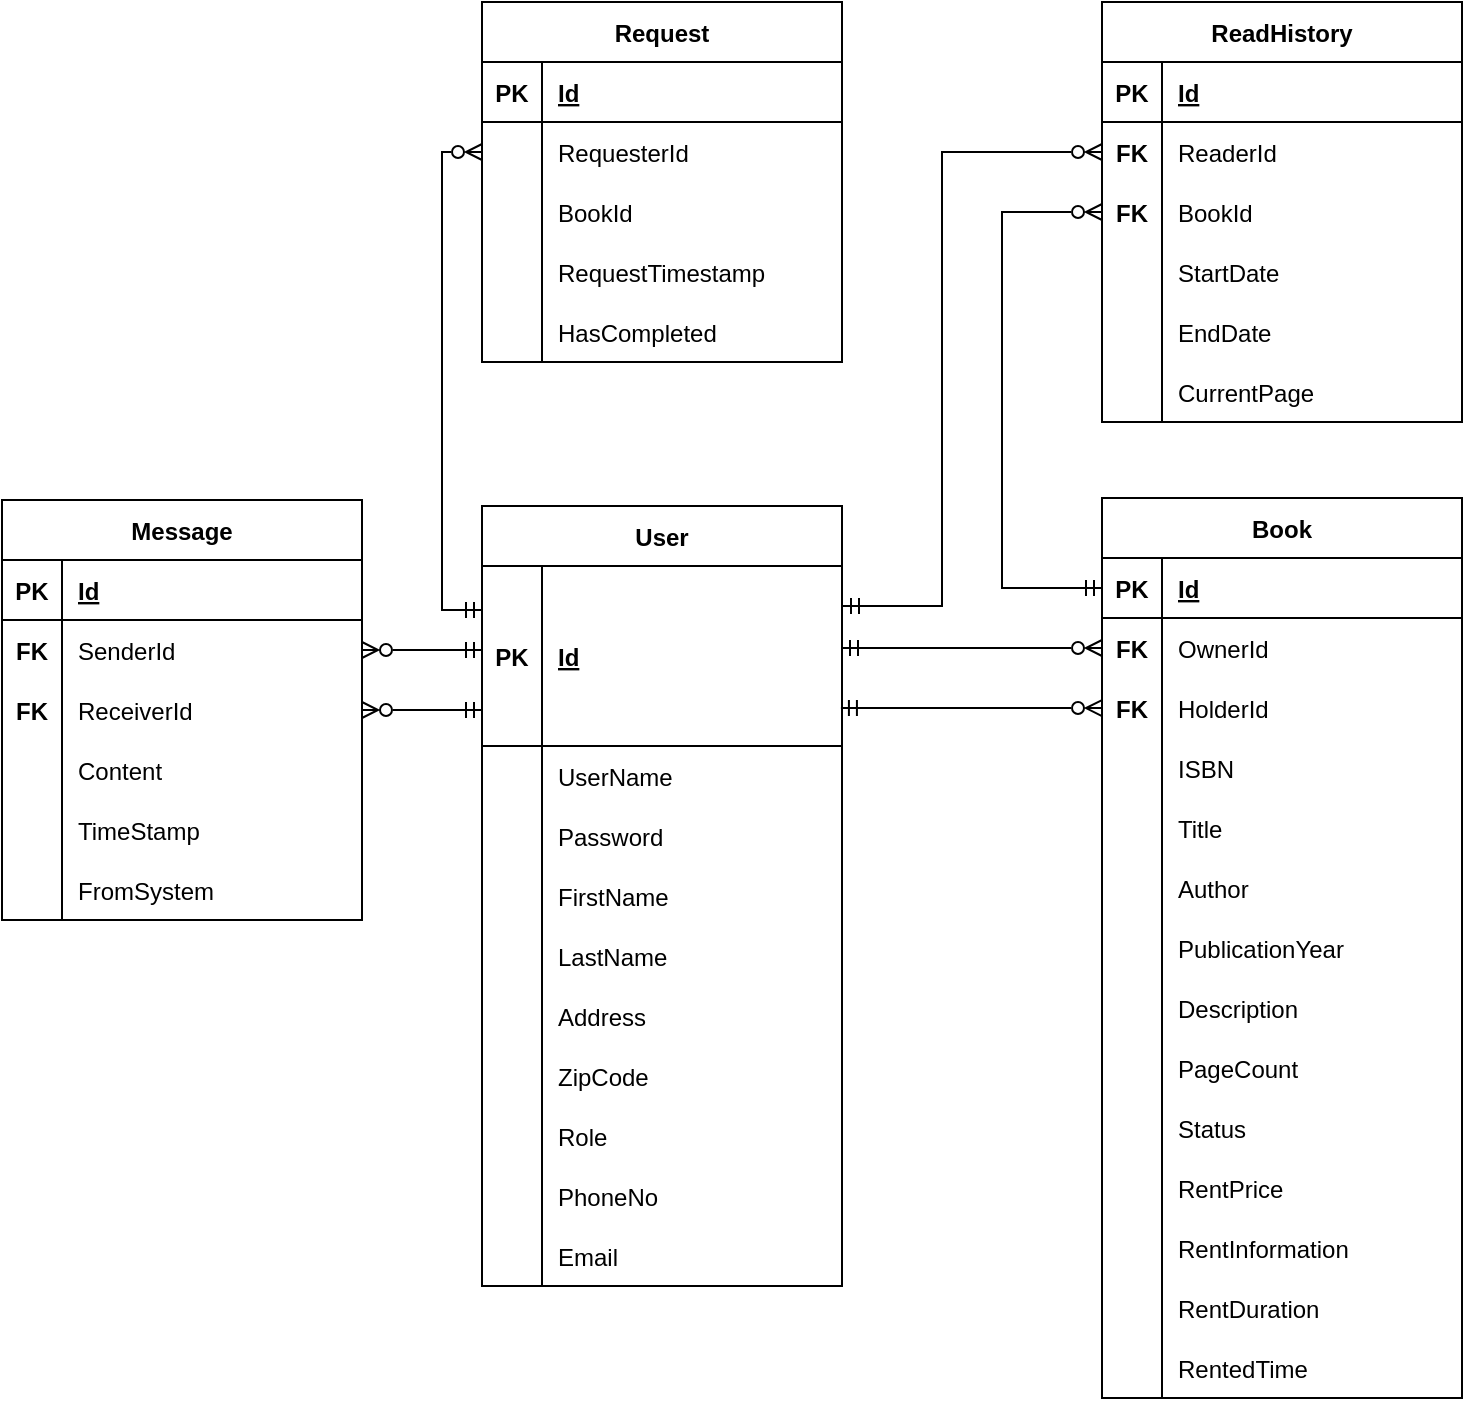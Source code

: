 <mxfile version="17.3.0" type="device"><diagram name="Page-1" id="e56a1550-8fbb-45ad-956c-1786394a9013"><mxGraphModel dx="1422" dy="762" grid="1" gridSize="10" guides="1" tooltips="1" connect="1" arrows="1" fold="1" page="1" pageScale="1" pageWidth="1100" pageHeight="850" background="none" math="0" shadow="0"><root><mxCell id="0"/><mxCell id="1" parent="0"/><mxCell id="Le4gPtf3XutuBnjQcTj6-1" value="User" style="shape=table;startSize=30;container=1;collapsible=1;childLayout=tableLayout;fixedRows=1;rowLines=0;fontStyle=1;align=center;resizeLast=1;" parent="1" vertex="1"><mxGeometry x="320" y="312" width="180" height="390" as="geometry"/></mxCell><mxCell id="Le4gPtf3XutuBnjQcTj6-2" value="" style="shape=tableRow;horizontal=0;startSize=0;swimlaneHead=0;swimlaneBody=0;fillColor=none;collapsible=0;dropTarget=0;points=[[0,0.5],[1,0.5]];portConstraint=eastwest;top=0;left=0;right=0;bottom=1;" parent="Le4gPtf3XutuBnjQcTj6-1" vertex="1"><mxGeometry y="30" width="180" height="90" as="geometry"/></mxCell><mxCell id="Le4gPtf3XutuBnjQcTj6-3" value="PK" style="shape=partialRectangle;connectable=0;fillColor=none;top=0;left=0;bottom=0;right=0;fontStyle=1;overflow=hidden;" parent="Le4gPtf3XutuBnjQcTj6-2" vertex="1"><mxGeometry width="30" height="90" as="geometry"><mxRectangle width="30" height="90" as="alternateBounds"/></mxGeometry></mxCell><mxCell id="Le4gPtf3XutuBnjQcTj6-4" value="Id" style="shape=partialRectangle;connectable=0;fillColor=none;top=0;left=0;bottom=0;right=0;align=left;spacingLeft=6;fontStyle=5;overflow=hidden;" parent="Le4gPtf3XutuBnjQcTj6-2" vertex="1"><mxGeometry x="30" width="150" height="90" as="geometry"><mxRectangle width="150" height="90" as="alternateBounds"/></mxGeometry></mxCell><mxCell id="Le4gPtf3XutuBnjQcTj6-5" value="" style="shape=tableRow;horizontal=0;startSize=0;swimlaneHead=0;swimlaneBody=0;fillColor=none;collapsible=0;dropTarget=0;points=[[0,0.5],[1,0.5]];portConstraint=eastwest;top=0;left=0;right=0;bottom=0;" parent="Le4gPtf3XutuBnjQcTj6-1" vertex="1"><mxGeometry y="120" width="180" height="30" as="geometry"/></mxCell><mxCell id="Le4gPtf3XutuBnjQcTj6-6" value="" style="shape=partialRectangle;connectable=0;fillColor=none;top=0;left=0;bottom=0;right=0;editable=1;overflow=hidden;" parent="Le4gPtf3XutuBnjQcTj6-5" vertex="1"><mxGeometry width="30" height="30" as="geometry"><mxRectangle width="30" height="30" as="alternateBounds"/></mxGeometry></mxCell><mxCell id="Le4gPtf3XutuBnjQcTj6-7" value="UserName" style="shape=partialRectangle;connectable=0;fillColor=none;top=0;left=0;bottom=0;right=0;align=left;spacingLeft=6;overflow=hidden;" parent="Le4gPtf3XutuBnjQcTj6-5" vertex="1"><mxGeometry x="30" width="150" height="30" as="geometry"><mxRectangle width="150" height="30" as="alternateBounds"/></mxGeometry></mxCell><mxCell id="Le4gPtf3XutuBnjQcTj6-184" value="" style="shape=tableRow;horizontal=0;startSize=0;swimlaneHead=0;swimlaneBody=0;fillColor=none;collapsible=0;dropTarget=0;points=[[0,0.5],[1,0.5]];portConstraint=eastwest;top=0;left=0;right=0;bottom=0;" parent="Le4gPtf3XutuBnjQcTj6-1" vertex="1"><mxGeometry y="150" width="180" height="30" as="geometry"/></mxCell><mxCell id="Le4gPtf3XutuBnjQcTj6-185" value="" style="shape=partialRectangle;connectable=0;fillColor=none;top=0;left=0;bottom=0;right=0;editable=1;overflow=hidden;" parent="Le4gPtf3XutuBnjQcTj6-184" vertex="1"><mxGeometry width="30" height="30" as="geometry"><mxRectangle width="30" height="30" as="alternateBounds"/></mxGeometry></mxCell><mxCell id="Le4gPtf3XutuBnjQcTj6-186" value="Password" style="shape=partialRectangle;connectable=0;fillColor=none;top=0;left=0;bottom=0;right=0;align=left;spacingLeft=6;overflow=hidden;" parent="Le4gPtf3XutuBnjQcTj6-184" vertex="1"><mxGeometry x="30" width="150" height="30" as="geometry"><mxRectangle width="150" height="30" as="alternateBounds"/></mxGeometry></mxCell><mxCell id="Le4gPtf3XutuBnjQcTj6-187" value="" style="shape=tableRow;horizontal=0;startSize=0;swimlaneHead=0;swimlaneBody=0;fillColor=none;collapsible=0;dropTarget=0;points=[[0,0.5],[1,0.5]];portConstraint=eastwest;top=0;left=0;right=0;bottom=0;" parent="Le4gPtf3XutuBnjQcTj6-1" vertex="1"><mxGeometry y="180" width="180" height="30" as="geometry"/></mxCell><mxCell id="Le4gPtf3XutuBnjQcTj6-188" value="" style="shape=partialRectangle;connectable=0;fillColor=none;top=0;left=0;bottom=0;right=0;editable=1;overflow=hidden;" parent="Le4gPtf3XutuBnjQcTj6-187" vertex="1"><mxGeometry width="30" height="30" as="geometry"><mxRectangle width="30" height="30" as="alternateBounds"/></mxGeometry></mxCell><mxCell id="Le4gPtf3XutuBnjQcTj6-189" value="FirstName" style="shape=partialRectangle;connectable=0;fillColor=none;top=0;left=0;bottom=0;right=0;align=left;spacingLeft=6;overflow=hidden;" parent="Le4gPtf3XutuBnjQcTj6-187" vertex="1"><mxGeometry x="30" width="150" height="30" as="geometry"><mxRectangle width="150" height="30" as="alternateBounds"/></mxGeometry></mxCell><mxCell id="Le4gPtf3XutuBnjQcTj6-8" value="" style="shape=tableRow;horizontal=0;startSize=0;swimlaneHead=0;swimlaneBody=0;fillColor=none;collapsible=0;dropTarget=0;points=[[0,0.5],[1,0.5]];portConstraint=eastwest;top=0;left=0;right=0;bottom=0;" parent="Le4gPtf3XutuBnjQcTj6-1" vertex="1"><mxGeometry y="210" width="180" height="30" as="geometry"/></mxCell><mxCell id="Le4gPtf3XutuBnjQcTj6-9" value="" style="shape=partialRectangle;connectable=0;fillColor=none;top=0;left=0;bottom=0;right=0;editable=1;overflow=hidden;" parent="Le4gPtf3XutuBnjQcTj6-8" vertex="1"><mxGeometry width="30" height="30" as="geometry"><mxRectangle width="30" height="30" as="alternateBounds"/></mxGeometry></mxCell><mxCell id="Le4gPtf3XutuBnjQcTj6-10" value="LastName" style="shape=partialRectangle;connectable=0;fillColor=none;top=0;left=0;bottom=0;right=0;align=left;spacingLeft=6;overflow=hidden;" parent="Le4gPtf3XutuBnjQcTj6-8" vertex="1"><mxGeometry x="30" width="150" height="30" as="geometry"><mxRectangle width="150" height="30" as="alternateBounds"/></mxGeometry></mxCell><mxCell id="Le4gPtf3XutuBnjQcTj6-11" value="" style="shape=tableRow;horizontal=0;startSize=0;swimlaneHead=0;swimlaneBody=0;fillColor=none;collapsible=0;dropTarget=0;points=[[0,0.5],[1,0.5]];portConstraint=eastwest;top=0;left=0;right=0;bottom=0;" parent="Le4gPtf3XutuBnjQcTj6-1" vertex="1"><mxGeometry y="240" width="180" height="30" as="geometry"/></mxCell><mxCell id="Le4gPtf3XutuBnjQcTj6-12" value="" style="shape=partialRectangle;connectable=0;fillColor=none;top=0;left=0;bottom=0;right=0;editable=1;overflow=hidden;" parent="Le4gPtf3XutuBnjQcTj6-11" vertex="1"><mxGeometry width="30" height="30" as="geometry"><mxRectangle width="30" height="30" as="alternateBounds"/></mxGeometry></mxCell><mxCell id="Le4gPtf3XutuBnjQcTj6-13" value="Address" style="shape=partialRectangle;connectable=0;fillColor=none;top=0;left=0;bottom=0;right=0;align=left;spacingLeft=6;overflow=hidden;" parent="Le4gPtf3XutuBnjQcTj6-11" vertex="1"><mxGeometry x="30" width="150" height="30" as="geometry"><mxRectangle width="150" height="30" as="alternateBounds"/></mxGeometry></mxCell><mxCell id="Le4gPtf3XutuBnjQcTj6-15" value="" style="shape=tableRow;horizontal=0;startSize=0;swimlaneHead=0;swimlaneBody=0;fillColor=none;collapsible=0;dropTarget=0;points=[[0,0.5],[1,0.5]];portConstraint=eastwest;top=0;left=0;right=0;bottom=0;" parent="Le4gPtf3XutuBnjQcTj6-1" vertex="1"><mxGeometry y="270" width="180" height="30" as="geometry"/></mxCell><mxCell id="Le4gPtf3XutuBnjQcTj6-16" value="" style="shape=partialRectangle;connectable=0;fillColor=none;top=0;left=0;bottom=0;right=0;editable=1;overflow=hidden;" parent="Le4gPtf3XutuBnjQcTj6-15" vertex="1"><mxGeometry width="30" height="30" as="geometry"><mxRectangle width="30" height="30" as="alternateBounds"/></mxGeometry></mxCell><mxCell id="Le4gPtf3XutuBnjQcTj6-17" value="ZipCode" style="shape=partialRectangle;connectable=0;fillColor=none;top=0;left=0;bottom=0;right=0;align=left;spacingLeft=6;overflow=hidden;" parent="Le4gPtf3XutuBnjQcTj6-15" vertex="1"><mxGeometry x="30" width="150" height="30" as="geometry"><mxRectangle width="150" height="30" as="alternateBounds"/></mxGeometry></mxCell><mxCell id="Le4gPtf3XutuBnjQcTj6-18" value="" style="shape=tableRow;horizontal=0;startSize=0;swimlaneHead=0;swimlaneBody=0;fillColor=none;collapsible=0;dropTarget=0;points=[[0,0.5],[1,0.5]];portConstraint=eastwest;top=0;left=0;right=0;bottom=0;" parent="Le4gPtf3XutuBnjQcTj6-1" vertex="1"><mxGeometry y="300" width="180" height="30" as="geometry"/></mxCell><mxCell id="Le4gPtf3XutuBnjQcTj6-19" value="" style="shape=partialRectangle;connectable=0;fillColor=none;top=0;left=0;bottom=0;right=0;editable=1;overflow=hidden;fontStyle=1" parent="Le4gPtf3XutuBnjQcTj6-18" vertex="1"><mxGeometry width="30" height="30" as="geometry"><mxRectangle width="30" height="30" as="alternateBounds"/></mxGeometry></mxCell><mxCell id="Le4gPtf3XutuBnjQcTj6-20" value="Role" style="shape=partialRectangle;connectable=0;fillColor=none;top=0;left=0;bottom=0;right=0;align=left;spacingLeft=6;overflow=hidden;" parent="Le4gPtf3XutuBnjQcTj6-18" vertex="1"><mxGeometry x="30" width="150" height="30" as="geometry"><mxRectangle width="150" height="30" as="alternateBounds"/></mxGeometry></mxCell><mxCell id="Le4gPtf3XutuBnjQcTj6-24" value="" style="shape=tableRow;horizontal=0;startSize=0;swimlaneHead=0;swimlaneBody=0;fillColor=none;collapsible=0;dropTarget=0;points=[[0,0.5],[1,0.5]];portConstraint=eastwest;top=0;left=0;right=0;bottom=0;" parent="Le4gPtf3XutuBnjQcTj6-1" vertex="1"><mxGeometry y="330" width="180" height="30" as="geometry"/></mxCell><mxCell id="Le4gPtf3XutuBnjQcTj6-25" value="" style="shape=partialRectangle;connectable=0;fillColor=none;top=0;left=0;bottom=0;right=0;editable=1;overflow=hidden;" parent="Le4gPtf3XutuBnjQcTj6-24" vertex="1"><mxGeometry width="30" height="30" as="geometry"><mxRectangle width="30" height="30" as="alternateBounds"/></mxGeometry></mxCell><mxCell id="Le4gPtf3XutuBnjQcTj6-26" value="PhoneNo" style="shape=partialRectangle;connectable=0;fillColor=none;top=0;left=0;bottom=0;right=0;align=left;spacingLeft=6;overflow=hidden;" parent="Le4gPtf3XutuBnjQcTj6-24" vertex="1"><mxGeometry x="30" width="150" height="30" as="geometry"><mxRectangle width="150" height="30" as="alternateBounds"/></mxGeometry></mxCell><mxCell id="Le4gPtf3XutuBnjQcTj6-27" value="" style="shape=tableRow;horizontal=0;startSize=0;swimlaneHead=0;swimlaneBody=0;fillColor=none;collapsible=0;dropTarget=0;points=[[0,0.5],[1,0.5]];portConstraint=eastwest;top=0;left=0;right=0;bottom=0;" parent="Le4gPtf3XutuBnjQcTj6-1" vertex="1"><mxGeometry y="360" width="180" height="30" as="geometry"/></mxCell><mxCell id="Le4gPtf3XutuBnjQcTj6-28" value="" style="shape=partialRectangle;connectable=0;fillColor=none;top=0;left=0;bottom=0;right=0;editable=1;overflow=hidden;" parent="Le4gPtf3XutuBnjQcTj6-27" vertex="1"><mxGeometry width="30" height="30" as="geometry"><mxRectangle width="30" height="30" as="alternateBounds"/></mxGeometry></mxCell><mxCell id="Le4gPtf3XutuBnjQcTj6-29" value="Email" style="shape=partialRectangle;connectable=0;fillColor=none;top=0;left=0;bottom=0;right=0;align=left;spacingLeft=6;overflow=hidden;" parent="Le4gPtf3XutuBnjQcTj6-27" vertex="1"><mxGeometry x="30" width="150" height="30" as="geometry"><mxRectangle width="150" height="30" as="alternateBounds"/></mxGeometry></mxCell><mxCell id="Le4gPtf3XutuBnjQcTj6-85" value="Book" style="shape=table;startSize=30;container=1;collapsible=1;childLayout=tableLayout;fixedRows=1;rowLines=0;fontStyle=1;align=center;resizeLast=1;" parent="1" vertex="1"><mxGeometry x="630" y="308" width="180" height="450" as="geometry"/></mxCell><mxCell id="Le4gPtf3XutuBnjQcTj6-86" value="" style="shape=tableRow;horizontal=0;startSize=0;swimlaneHead=0;swimlaneBody=0;fillColor=none;collapsible=0;dropTarget=0;points=[[0,0.5],[1,0.5]];portConstraint=eastwest;top=0;left=0;right=0;bottom=1;" parent="Le4gPtf3XutuBnjQcTj6-85" vertex="1"><mxGeometry y="30" width="180" height="30" as="geometry"/></mxCell><mxCell id="Le4gPtf3XutuBnjQcTj6-87" value="PK" style="shape=partialRectangle;connectable=0;fillColor=none;top=0;left=0;bottom=0;right=0;fontStyle=1;overflow=hidden;" parent="Le4gPtf3XutuBnjQcTj6-86" vertex="1"><mxGeometry width="30" height="30" as="geometry"><mxRectangle width="30" height="30" as="alternateBounds"/></mxGeometry></mxCell><mxCell id="Le4gPtf3XutuBnjQcTj6-88" value="Id" style="shape=partialRectangle;connectable=0;fillColor=none;top=0;left=0;bottom=0;right=0;align=left;spacingLeft=6;fontStyle=5;overflow=hidden;" parent="Le4gPtf3XutuBnjQcTj6-86" vertex="1"><mxGeometry x="30" width="150" height="30" as="geometry"><mxRectangle width="150" height="30" as="alternateBounds"/></mxGeometry></mxCell><mxCell id="Le4gPtf3XutuBnjQcTj6-89" value="" style="shape=tableRow;horizontal=0;startSize=0;swimlaneHead=0;swimlaneBody=0;fillColor=none;collapsible=0;dropTarget=0;points=[[0,0.5],[1,0.5]];portConstraint=eastwest;top=0;left=0;right=0;bottom=0;" parent="Le4gPtf3XutuBnjQcTj6-85" vertex="1"><mxGeometry y="60" width="180" height="30" as="geometry"/></mxCell><mxCell id="Le4gPtf3XutuBnjQcTj6-90" value="FK" style="shape=partialRectangle;connectable=0;fillColor=none;top=0;left=0;bottom=0;right=0;editable=1;overflow=hidden;fontStyle=1" parent="Le4gPtf3XutuBnjQcTj6-89" vertex="1"><mxGeometry width="30" height="30" as="geometry"><mxRectangle width="30" height="30" as="alternateBounds"/></mxGeometry></mxCell><mxCell id="Le4gPtf3XutuBnjQcTj6-91" value="OwnerId" style="shape=partialRectangle;connectable=0;fillColor=none;top=0;left=0;bottom=0;right=0;align=left;spacingLeft=6;overflow=hidden;" parent="Le4gPtf3XutuBnjQcTj6-89" vertex="1"><mxGeometry x="30" width="150" height="30" as="geometry"><mxRectangle width="150" height="30" as="alternateBounds"/></mxGeometry></mxCell><mxCell id="Le4gPtf3XutuBnjQcTj6-92" value="" style="shape=tableRow;horizontal=0;startSize=0;swimlaneHead=0;swimlaneBody=0;fillColor=none;collapsible=0;dropTarget=0;points=[[0,0.5],[1,0.5]];portConstraint=eastwest;top=0;left=0;right=0;bottom=0;" parent="Le4gPtf3XutuBnjQcTj6-85" vertex="1"><mxGeometry y="90" width="180" height="30" as="geometry"/></mxCell><mxCell id="Le4gPtf3XutuBnjQcTj6-93" value="FK" style="shape=partialRectangle;connectable=0;fillColor=none;top=0;left=0;bottom=0;right=0;editable=1;overflow=hidden;fontStyle=1" parent="Le4gPtf3XutuBnjQcTj6-92" vertex="1"><mxGeometry width="30" height="30" as="geometry"><mxRectangle width="30" height="30" as="alternateBounds"/></mxGeometry></mxCell><mxCell id="Le4gPtf3XutuBnjQcTj6-94" value="HolderId" style="shape=partialRectangle;connectable=0;fillColor=none;top=0;left=0;bottom=0;right=0;align=left;spacingLeft=6;overflow=hidden;" parent="Le4gPtf3XutuBnjQcTj6-92" vertex="1"><mxGeometry x="30" width="150" height="30" as="geometry"><mxRectangle width="150" height="30" as="alternateBounds"/></mxGeometry></mxCell><mxCell id="Le4gPtf3XutuBnjQcTj6-95" value="" style="shape=tableRow;horizontal=0;startSize=0;swimlaneHead=0;swimlaneBody=0;fillColor=none;collapsible=0;dropTarget=0;points=[[0,0.5],[1,0.5]];portConstraint=eastwest;top=0;left=0;right=0;bottom=0;" parent="Le4gPtf3XutuBnjQcTj6-85" vertex="1"><mxGeometry y="120" width="180" height="30" as="geometry"/></mxCell><mxCell id="Le4gPtf3XutuBnjQcTj6-96" value="" style="shape=partialRectangle;connectable=0;fillColor=none;top=0;left=0;bottom=0;right=0;editable=1;overflow=hidden;" parent="Le4gPtf3XutuBnjQcTj6-95" vertex="1"><mxGeometry width="30" height="30" as="geometry"><mxRectangle width="30" height="30" as="alternateBounds"/></mxGeometry></mxCell><mxCell id="Le4gPtf3XutuBnjQcTj6-97" value="ISBN" style="shape=partialRectangle;connectable=0;fillColor=none;top=0;left=0;bottom=0;right=0;align=left;spacingLeft=6;overflow=hidden;" parent="Le4gPtf3XutuBnjQcTj6-95" vertex="1"><mxGeometry x="30" width="150" height="30" as="geometry"><mxRectangle width="150" height="30" as="alternateBounds"/></mxGeometry></mxCell><mxCell id="Le4gPtf3XutuBnjQcTj6-98" value="" style="shape=tableRow;horizontal=0;startSize=0;swimlaneHead=0;swimlaneBody=0;fillColor=none;collapsible=0;dropTarget=0;points=[[0,0.5],[1,0.5]];portConstraint=eastwest;top=0;left=0;right=0;bottom=0;" parent="Le4gPtf3XutuBnjQcTj6-85" vertex="1"><mxGeometry y="150" width="180" height="30" as="geometry"/></mxCell><mxCell id="Le4gPtf3XutuBnjQcTj6-99" value="" style="shape=partialRectangle;connectable=0;fillColor=none;top=0;left=0;bottom=0;right=0;editable=1;overflow=hidden;" parent="Le4gPtf3XutuBnjQcTj6-98" vertex="1"><mxGeometry width="30" height="30" as="geometry"><mxRectangle width="30" height="30" as="alternateBounds"/></mxGeometry></mxCell><mxCell id="Le4gPtf3XutuBnjQcTj6-100" value="Title" style="shape=partialRectangle;connectable=0;fillColor=none;top=0;left=0;bottom=0;right=0;align=left;spacingLeft=6;overflow=hidden;" parent="Le4gPtf3XutuBnjQcTj6-98" vertex="1"><mxGeometry x="30" width="150" height="30" as="geometry"><mxRectangle width="150" height="30" as="alternateBounds"/></mxGeometry></mxCell><mxCell id="Le4gPtf3XutuBnjQcTj6-101" value="" style="shape=tableRow;horizontal=0;startSize=0;swimlaneHead=0;swimlaneBody=0;fillColor=none;collapsible=0;dropTarget=0;points=[[0,0.5],[1,0.5]];portConstraint=eastwest;top=0;left=0;right=0;bottom=0;" parent="Le4gPtf3XutuBnjQcTj6-85" vertex="1"><mxGeometry y="180" width="180" height="30" as="geometry"/></mxCell><mxCell id="Le4gPtf3XutuBnjQcTj6-102" value="" style="shape=partialRectangle;connectable=0;fillColor=none;top=0;left=0;bottom=0;right=0;editable=1;overflow=hidden;" parent="Le4gPtf3XutuBnjQcTj6-101" vertex="1"><mxGeometry width="30" height="30" as="geometry"><mxRectangle width="30" height="30" as="alternateBounds"/></mxGeometry></mxCell><mxCell id="Le4gPtf3XutuBnjQcTj6-103" value="Author" style="shape=partialRectangle;connectable=0;fillColor=none;top=0;left=0;bottom=0;right=0;align=left;spacingLeft=6;overflow=hidden;" parent="Le4gPtf3XutuBnjQcTj6-101" vertex="1"><mxGeometry x="30" width="150" height="30" as="geometry"><mxRectangle width="150" height="30" as="alternateBounds"/></mxGeometry></mxCell><mxCell id="Le4gPtf3XutuBnjQcTj6-104" value="" style="shape=tableRow;horizontal=0;startSize=0;swimlaneHead=0;swimlaneBody=0;fillColor=none;collapsible=0;dropTarget=0;points=[[0,0.5],[1,0.5]];portConstraint=eastwest;top=0;left=0;right=0;bottom=0;" parent="Le4gPtf3XutuBnjQcTj6-85" vertex="1"><mxGeometry y="210" width="180" height="30" as="geometry"/></mxCell><mxCell id="Le4gPtf3XutuBnjQcTj6-105" value="" style="shape=partialRectangle;connectable=0;fillColor=none;top=0;left=0;bottom=0;right=0;editable=1;overflow=hidden;" parent="Le4gPtf3XutuBnjQcTj6-104" vertex="1"><mxGeometry width="30" height="30" as="geometry"><mxRectangle width="30" height="30" as="alternateBounds"/></mxGeometry></mxCell><mxCell id="Le4gPtf3XutuBnjQcTj6-106" value="PublicationYear" style="shape=partialRectangle;connectable=0;fillColor=none;top=0;left=0;bottom=0;right=0;align=left;spacingLeft=6;overflow=hidden;" parent="Le4gPtf3XutuBnjQcTj6-104" vertex="1"><mxGeometry x="30" width="150" height="30" as="geometry"><mxRectangle width="150" height="30" as="alternateBounds"/></mxGeometry></mxCell><mxCell id="Le4gPtf3XutuBnjQcTj6-119" value="" style="shape=tableRow;horizontal=0;startSize=0;swimlaneHead=0;swimlaneBody=0;fillColor=none;collapsible=0;dropTarget=0;points=[[0,0.5],[1,0.5]];portConstraint=eastwest;top=0;left=0;right=0;bottom=0;" parent="Le4gPtf3XutuBnjQcTj6-85" vertex="1"><mxGeometry y="240" width="180" height="30" as="geometry"/></mxCell><mxCell id="Le4gPtf3XutuBnjQcTj6-120" value="" style="shape=partialRectangle;connectable=0;fillColor=none;top=0;left=0;bottom=0;right=0;editable=1;overflow=hidden;" parent="Le4gPtf3XutuBnjQcTj6-119" vertex="1"><mxGeometry width="30" height="30" as="geometry"><mxRectangle width="30" height="30" as="alternateBounds"/></mxGeometry></mxCell><mxCell id="Le4gPtf3XutuBnjQcTj6-121" value="Description" style="shape=partialRectangle;connectable=0;fillColor=none;top=0;left=0;bottom=0;right=0;align=left;spacingLeft=6;overflow=hidden;" parent="Le4gPtf3XutuBnjQcTj6-119" vertex="1"><mxGeometry x="30" width="150" height="30" as="geometry"><mxRectangle width="150" height="30" as="alternateBounds"/></mxGeometry></mxCell><mxCell id="Le4gPtf3XutuBnjQcTj6-170" value="" style="shape=tableRow;horizontal=0;startSize=0;swimlaneHead=0;swimlaneBody=0;fillColor=none;collapsible=0;dropTarget=0;points=[[0,0.5],[1,0.5]];portConstraint=eastwest;top=0;left=0;right=0;bottom=0;" parent="Le4gPtf3XutuBnjQcTj6-85" vertex="1"><mxGeometry y="270" width="180" height="30" as="geometry"/></mxCell><mxCell id="Le4gPtf3XutuBnjQcTj6-171" value="" style="shape=partialRectangle;connectable=0;fillColor=none;top=0;left=0;bottom=0;right=0;editable=1;overflow=hidden;" parent="Le4gPtf3XutuBnjQcTj6-170" vertex="1"><mxGeometry width="30" height="30" as="geometry"><mxRectangle width="30" height="30" as="alternateBounds"/></mxGeometry></mxCell><mxCell id="Le4gPtf3XutuBnjQcTj6-172" value="PageCount" style="shape=partialRectangle;connectable=0;fillColor=none;top=0;left=0;bottom=0;right=0;align=left;spacingLeft=6;overflow=hidden;" parent="Le4gPtf3XutuBnjQcTj6-170" vertex="1"><mxGeometry x="30" width="150" height="30" as="geometry"><mxRectangle width="150" height="30" as="alternateBounds"/></mxGeometry></mxCell><mxCell id="Le4gPtf3XutuBnjQcTj6-107" value="" style="shape=tableRow;horizontal=0;startSize=0;swimlaneHead=0;swimlaneBody=0;fillColor=none;collapsible=0;dropTarget=0;points=[[0,0.5],[1,0.5]];portConstraint=eastwest;top=0;left=0;right=0;bottom=0;" parent="Le4gPtf3XutuBnjQcTj6-85" vertex="1"><mxGeometry y="300" width="180" height="30" as="geometry"/></mxCell><mxCell id="Le4gPtf3XutuBnjQcTj6-108" value="" style="shape=partialRectangle;connectable=0;fillColor=none;top=0;left=0;bottom=0;right=0;editable=1;overflow=hidden;" parent="Le4gPtf3XutuBnjQcTj6-107" vertex="1"><mxGeometry width="30" height="30" as="geometry"><mxRectangle width="30" height="30" as="alternateBounds"/></mxGeometry></mxCell><mxCell id="Le4gPtf3XutuBnjQcTj6-109" value="Status" style="shape=partialRectangle;connectable=0;fillColor=none;top=0;left=0;bottom=0;right=0;align=left;spacingLeft=6;overflow=hidden;" parent="Le4gPtf3XutuBnjQcTj6-107" vertex="1"><mxGeometry x="30" width="150" height="30" as="geometry"><mxRectangle width="150" height="30" as="alternateBounds"/></mxGeometry></mxCell><mxCell id="Le4gPtf3XutuBnjQcTj6-110" value="" style="shape=tableRow;horizontal=0;startSize=0;swimlaneHead=0;swimlaneBody=0;fillColor=none;collapsible=0;dropTarget=0;points=[[0,0.5],[1,0.5]];portConstraint=eastwest;top=0;left=0;right=0;bottom=0;" parent="Le4gPtf3XutuBnjQcTj6-85" vertex="1"><mxGeometry y="330" width="180" height="30" as="geometry"/></mxCell><mxCell id="Le4gPtf3XutuBnjQcTj6-111" value="" style="shape=partialRectangle;connectable=0;fillColor=none;top=0;left=0;bottom=0;right=0;editable=1;overflow=hidden;" parent="Le4gPtf3XutuBnjQcTj6-110" vertex="1"><mxGeometry width="30" height="30" as="geometry"><mxRectangle width="30" height="30" as="alternateBounds"/></mxGeometry></mxCell><mxCell id="Le4gPtf3XutuBnjQcTj6-112" value="RentPrice" style="shape=partialRectangle;connectable=0;fillColor=none;top=0;left=0;bottom=0;right=0;align=left;spacingLeft=6;overflow=hidden;" parent="Le4gPtf3XutuBnjQcTj6-110" vertex="1"><mxGeometry x="30" width="150" height="30" as="geometry"><mxRectangle width="150" height="30" as="alternateBounds"/></mxGeometry></mxCell><mxCell id="Le4gPtf3XutuBnjQcTj6-122" value="" style="shape=tableRow;horizontal=0;startSize=0;swimlaneHead=0;swimlaneBody=0;fillColor=none;collapsible=0;dropTarget=0;points=[[0,0.5],[1,0.5]];portConstraint=eastwest;top=0;left=0;right=0;bottom=0;" parent="Le4gPtf3XutuBnjQcTj6-85" vertex="1"><mxGeometry y="360" width="180" height="30" as="geometry"/></mxCell><mxCell id="Le4gPtf3XutuBnjQcTj6-123" value="" style="shape=partialRectangle;connectable=0;fillColor=none;top=0;left=0;bottom=0;right=0;editable=1;overflow=hidden;" parent="Le4gPtf3XutuBnjQcTj6-122" vertex="1"><mxGeometry width="30" height="30" as="geometry"><mxRectangle width="30" height="30" as="alternateBounds"/></mxGeometry></mxCell><mxCell id="Le4gPtf3XutuBnjQcTj6-124" value="RentInformation" style="shape=partialRectangle;connectable=0;fillColor=none;top=0;left=0;bottom=0;right=0;align=left;spacingLeft=6;overflow=hidden;" parent="Le4gPtf3XutuBnjQcTj6-122" vertex="1"><mxGeometry x="30" width="150" height="30" as="geometry"><mxRectangle width="150" height="30" as="alternateBounds"/></mxGeometry></mxCell><mxCell id="parTlJSFfxFfLZDrEFz0-21" value="" style="shape=tableRow;horizontal=0;startSize=0;swimlaneHead=0;swimlaneBody=0;fillColor=none;collapsible=0;dropTarget=0;points=[[0,0.5],[1,0.5]];portConstraint=eastwest;top=0;left=0;right=0;bottom=0;" vertex="1" parent="Le4gPtf3XutuBnjQcTj6-85"><mxGeometry y="390" width="180" height="30" as="geometry"/></mxCell><mxCell id="parTlJSFfxFfLZDrEFz0-22" value="" style="shape=partialRectangle;connectable=0;fillColor=none;top=0;left=0;bottom=0;right=0;editable=1;overflow=hidden;" vertex="1" parent="parTlJSFfxFfLZDrEFz0-21"><mxGeometry width="30" height="30" as="geometry"><mxRectangle width="30" height="30" as="alternateBounds"/></mxGeometry></mxCell><mxCell id="parTlJSFfxFfLZDrEFz0-23" value="RentDuration" style="shape=partialRectangle;connectable=0;fillColor=none;top=0;left=0;bottom=0;right=0;align=left;spacingLeft=6;overflow=hidden;" vertex="1" parent="parTlJSFfxFfLZDrEFz0-21"><mxGeometry x="30" width="150" height="30" as="geometry"><mxRectangle width="150" height="30" as="alternateBounds"/></mxGeometry></mxCell><mxCell id="parTlJSFfxFfLZDrEFz0-64" value="" style="shape=tableRow;horizontal=0;startSize=0;swimlaneHead=0;swimlaneBody=0;fillColor=none;collapsible=0;dropTarget=0;points=[[0,0.5],[1,0.5]];portConstraint=eastwest;top=0;left=0;right=0;bottom=0;" vertex="1" parent="Le4gPtf3XutuBnjQcTj6-85"><mxGeometry y="420" width="180" height="30" as="geometry"/></mxCell><mxCell id="parTlJSFfxFfLZDrEFz0-65" value="" style="shape=partialRectangle;connectable=0;fillColor=none;top=0;left=0;bottom=0;right=0;editable=1;overflow=hidden;" vertex="1" parent="parTlJSFfxFfLZDrEFz0-64"><mxGeometry width="30" height="30" as="geometry"><mxRectangle width="30" height="30" as="alternateBounds"/></mxGeometry></mxCell><mxCell id="parTlJSFfxFfLZDrEFz0-66" value="RentedTime" style="shape=partialRectangle;connectable=0;fillColor=none;top=0;left=0;bottom=0;right=0;align=left;spacingLeft=6;overflow=hidden;" vertex="1" parent="parTlJSFfxFfLZDrEFz0-64"><mxGeometry x="30" width="150" height="30" as="geometry"><mxRectangle width="150" height="30" as="alternateBounds"/></mxGeometry></mxCell><mxCell id="Le4gPtf3XutuBnjQcTj6-129" style="edgeStyle=orthogonalEdgeStyle;rounded=0;orthogonalLoop=1;jettySize=auto;html=1;startArrow=ERzeroToMany;startFill=0;endArrow=ERmandOne;endFill=0;" parent="1" source="Le4gPtf3XutuBnjQcTj6-89" target="Le4gPtf3XutuBnjQcTj6-2" edge="1"><mxGeometry relative="1" as="geometry"><Array as="points"><mxPoint x="510" y="383"/><mxPoint x="510" y="383"/></Array></mxGeometry></mxCell><mxCell id="Le4gPtf3XutuBnjQcTj6-130" style="edgeStyle=orthogonalEdgeStyle;rounded=0;orthogonalLoop=1;jettySize=auto;html=1;entryX=0.997;entryY=0.789;entryDx=0;entryDy=0;entryPerimeter=0;startArrow=ERzeroToMany;startFill=0;endArrow=ERmandOne;endFill=0;" parent="1" source="Le4gPtf3XutuBnjQcTj6-92" target="Le4gPtf3XutuBnjQcTj6-2" edge="1"><mxGeometry relative="1" as="geometry"/></mxCell><mxCell id="Le4gPtf3XutuBnjQcTj6-131" value="Message" style="shape=table;startSize=30;container=1;collapsible=1;childLayout=tableLayout;fixedRows=1;rowLines=0;fontStyle=1;align=center;resizeLast=1;" parent="1" vertex="1"><mxGeometry x="80" y="309" width="180" height="210" as="geometry"/></mxCell><mxCell id="Le4gPtf3XutuBnjQcTj6-132" value="" style="shape=tableRow;horizontal=0;startSize=0;swimlaneHead=0;swimlaneBody=0;fillColor=none;collapsible=0;dropTarget=0;points=[[0,0.5],[1,0.5]];portConstraint=eastwest;top=0;left=0;right=0;bottom=1;" parent="Le4gPtf3XutuBnjQcTj6-131" vertex="1"><mxGeometry y="30" width="180" height="30" as="geometry"/></mxCell><mxCell id="Le4gPtf3XutuBnjQcTj6-133" value="PK" style="shape=partialRectangle;connectable=0;fillColor=none;top=0;left=0;bottom=0;right=0;fontStyle=1;overflow=hidden;" parent="Le4gPtf3XutuBnjQcTj6-132" vertex="1"><mxGeometry width="30" height="30" as="geometry"><mxRectangle width="30" height="30" as="alternateBounds"/></mxGeometry></mxCell><mxCell id="Le4gPtf3XutuBnjQcTj6-134" value="Id" style="shape=partialRectangle;connectable=0;fillColor=none;top=0;left=0;bottom=0;right=0;align=left;spacingLeft=6;fontStyle=5;overflow=hidden;" parent="Le4gPtf3XutuBnjQcTj6-132" vertex="1"><mxGeometry x="30" width="150" height="30" as="geometry"><mxRectangle width="150" height="30" as="alternateBounds"/></mxGeometry></mxCell><mxCell id="Le4gPtf3XutuBnjQcTj6-135" value="" style="shape=tableRow;horizontal=0;startSize=0;swimlaneHead=0;swimlaneBody=0;fillColor=none;collapsible=0;dropTarget=0;points=[[0,0.5],[1,0.5]];portConstraint=eastwest;top=0;left=0;right=0;bottom=0;" parent="Le4gPtf3XutuBnjQcTj6-131" vertex="1"><mxGeometry y="60" width="180" height="30" as="geometry"/></mxCell><mxCell id="Le4gPtf3XutuBnjQcTj6-136" value="FK" style="shape=partialRectangle;connectable=0;fillColor=none;top=0;left=0;bottom=0;right=0;editable=1;overflow=hidden;fontStyle=1" parent="Le4gPtf3XutuBnjQcTj6-135" vertex="1"><mxGeometry width="30" height="30" as="geometry"><mxRectangle width="30" height="30" as="alternateBounds"/></mxGeometry></mxCell><mxCell id="Le4gPtf3XutuBnjQcTj6-137" value="SenderId" style="shape=partialRectangle;connectable=0;fillColor=none;top=0;left=0;bottom=0;right=0;align=left;spacingLeft=6;overflow=hidden;" parent="Le4gPtf3XutuBnjQcTj6-135" vertex="1"><mxGeometry x="30" width="150" height="30" as="geometry"><mxRectangle width="150" height="30" as="alternateBounds"/></mxGeometry></mxCell><mxCell id="Le4gPtf3XutuBnjQcTj6-138" value="" style="shape=tableRow;horizontal=0;startSize=0;swimlaneHead=0;swimlaneBody=0;fillColor=none;collapsible=0;dropTarget=0;points=[[0,0.5],[1,0.5]];portConstraint=eastwest;top=0;left=0;right=0;bottom=0;" parent="Le4gPtf3XutuBnjQcTj6-131" vertex="1"><mxGeometry y="90" width="180" height="30" as="geometry"/></mxCell><mxCell id="Le4gPtf3XutuBnjQcTj6-139" value="FK" style="shape=partialRectangle;connectable=0;fillColor=none;top=0;left=0;bottom=0;right=0;editable=1;overflow=hidden;fontStyle=1" parent="Le4gPtf3XutuBnjQcTj6-138" vertex="1"><mxGeometry width="30" height="30" as="geometry"><mxRectangle width="30" height="30" as="alternateBounds"/></mxGeometry></mxCell><mxCell id="Le4gPtf3XutuBnjQcTj6-140" value="ReceiverId" style="shape=partialRectangle;connectable=0;fillColor=none;top=0;left=0;bottom=0;right=0;align=left;spacingLeft=6;overflow=hidden;" parent="Le4gPtf3XutuBnjQcTj6-138" vertex="1"><mxGeometry x="30" width="150" height="30" as="geometry"><mxRectangle width="150" height="30" as="alternateBounds"/></mxGeometry></mxCell><mxCell id="Le4gPtf3XutuBnjQcTj6-141" value="" style="shape=tableRow;horizontal=0;startSize=0;swimlaneHead=0;swimlaneBody=0;fillColor=none;collapsible=0;dropTarget=0;points=[[0,0.5],[1,0.5]];portConstraint=eastwest;top=0;left=0;right=0;bottom=0;" parent="Le4gPtf3XutuBnjQcTj6-131" vertex="1"><mxGeometry y="120" width="180" height="30" as="geometry"/></mxCell><mxCell id="Le4gPtf3XutuBnjQcTj6-142" value="" style="shape=partialRectangle;connectable=0;fillColor=none;top=0;left=0;bottom=0;right=0;editable=1;overflow=hidden;" parent="Le4gPtf3XutuBnjQcTj6-141" vertex="1"><mxGeometry width="30" height="30" as="geometry"><mxRectangle width="30" height="30" as="alternateBounds"/></mxGeometry></mxCell><mxCell id="Le4gPtf3XutuBnjQcTj6-143" value="Content" style="shape=partialRectangle;connectable=0;fillColor=none;top=0;left=0;bottom=0;right=0;align=left;spacingLeft=6;overflow=hidden;" parent="Le4gPtf3XutuBnjQcTj6-141" vertex="1"><mxGeometry x="30" width="150" height="30" as="geometry"><mxRectangle width="150" height="30" as="alternateBounds"/></mxGeometry></mxCell><mxCell id="Le4gPtf3XutuBnjQcTj6-144" value="" style="shape=tableRow;horizontal=0;startSize=0;swimlaneHead=0;swimlaneBody=0;fillColor=none;collapsible=0;dropTarget=0;points=[[0,0.5],[1,0.5]];portConstraint=eastwest;top=0;left=0;right=0;bottom=0;" parent="Le4gPtf3XutuBnjQcTj6-131" vertex="1"><mxGeometry y="150" width="180" height="30" as="geometry"/></mxCell><mxCell id="Le4gPtf3XutuBnjQcTj6-145" value="" style="shape=partialRectangle;connectable=0;fillColor=none;top=0;left=0;bottom=0;right=0;editable=1;overflow=hidden;" parent="Le4gPtf3XutuBnjQcTj6-144" vertex="1"><mxGeometry width="30" height="30" as="geometry"><mxRectangle width="30" height="30" as="alternateBounds"/></mxGeometry></mxCell><mxCell id="Le4gPtf3XutuBnjQcTj6-146" value="TimeStamp" style="shape=partialRectangle;connectable=0;fillColor=none;top=0;left=0;bottom=0;right=0;align=left;spacingLeft=6;overflow=hidden;" parent="Le4gPtf3XutuBnjQcTj6-144" vertex="1"><mxGeometry x="30" width="150" height="30" as="geometry"><mxRectangle width="150" height="30" as="alternateBounds"/></mxGeometry></mxCell><mxCell id="parTlJSFfxFfLZDrEFz0-18" value="" style="shape=tableRow;horizontal=0;startSize=0;swimlaneHead=0;swimlaneBody=0;fillColor=none;collapsible=0;dropTarget=0;points=[[0,0.5],[1,0.5]];portConstraint=eastwest;top=0;left=0;right=0;bottom=0;" vertex="1" parent="Le4gPtf3XutuBnjQcTj6-131"><mxGeometry y="180" width="180" height="30" as="geometry"/></mxCell><mxCell id="parTlJSFfxFfLZDrEFz0-19" value="" style="shape=partialRectangle;connectable=0;fillColor=none;top=0;left=0;bottom=0;right=0;editable=1;overflow=hidden;" vertex="1" parent="parTlJSFfxFfLZDrEFz0-18"><mxGeometry width="30" height="30" as="geometry"><mxRectangle width="30" height="30" as="alternateBounds"/></mxGeometry></mxCell><mxCell id="parTlJSFfxFfLZDrEFz0-20" value="FromSystem" style="shape=partialRectangle;connectable=0;fillColor=none;top=0;left=0;bottom=0;right=0;align=left;spacingLeft=6;overflow=hidden;" vertex="1" parent="parTlJSFfxFfLZDrEFz0-18"><mxGeometry x="30" width="150" height="30" as="geometry"><mxRectangle width="150" height="30" as="alternateBounds"/></mxGeometry></mxCell><mxCell id="Le4gPtf3XutuBnjQcTj6-151" value="ReadHistory" style="shape=table;startSize=30;container=1;collapsible=1;childLayout=tableLayout;fixedRows=1;rowLines=0;fontStyle=1;align=center;resizeLast=1;" parent="1" vertex="1"><mxGeometry x="630" y="60" width="180" height="210" as="geometry"/></mxCell><mxCell id="Le4gPtf3XutuBnjQcTj6-152" value="" style="shape=tableRow;horizontal=0;startSize=0;swimlaneHead=0;swimlaneBody=0;fillColor=none;collapsible=0;dropTarget=0;points=[[0,0.5],[1,0.5]];portConstraint=eastwest;top=0;left=0;right=0;bottom=1;" parent="Le4gPtf3XutuBnjQcTj6-151" vertex="1"><mxGeometry y="30" width="180" height="30" as="geometry"/></mxCell><mxCell id="Le4gPtf3XutuBnjQcTj6-153" value="PK" style="shape=partialRectangle;connectable=0;fillColor=none;top=0;left=0;bottom=0;right=0;fontStyle=1;overflow=hidden;" parent="Le4gPtf3XutuBnjQcTj6-152" vertex="1"><mxGeometry width="30" height="30" as="geometry"><mxRectangle width="30" height="30" as="alternateBounds"/></mxGeometry></mxCell><mxCell id="Le4gPtf3XutuBnjQcTj6-154" value="Id" style="shape=partialRectangle;connectable=0;fillColor=none;top=0;left=0;bottom=0;right=0;align=left;spacingLeft=6;fontStyle=5;overflow=hidden;" parent="Le4gPtf3XutuBnjQcTj6-152" vertex="1"><mxGeometry x="30" width="150" height="30" as="geometry"><mxRectangle width="150" height="30" as="alternateBounds"/></mxGeometry></mxCell><mxCell id="Le4gPtf3XutuBnjQcTj6-155" value="" style="shape=tableRow;horizontal=0;startSize=0;swimlaneHead=0;swimlaneBody=0;fillColor=none;collapsible=0;dropTarget=0;points=[[0,0.5],[1,0.5]];portConstraint=eastwest;top=0;left=0;right=0;bottom=0;" parent="Le4gPtf3XutuBnjQcTj6-151" vertex="1"><mxGeometry y="60" width="180" height="30" as="geometry"/></mxCell><mxCell id="Le4gPtf3XutuBnjQcTj6-156" value="FK" style="shape=partialRectangle;connectable=0;fillColor=none;top=0;left=0;bottom=0;right=0;editable=1;overflow=hidden;fontStyle=1" parent="Le4gPtf3XutuBnjQcTj6-155" vertex="1"><mxGeometry width="30" height="30" as="geometry"><mxRectangle width="30" height="30" as="alternateBounds"/></mxGeometry></mxCell><mxCell id="Le4gPtf3XutuBnjQcTj6-157" value="ReaderId" style="shape=partialRectangle;connectable=0;fillColor=none;top=0;left=0;bottom=0;right=0;align=left;spacingLeft=6;overflow=hidden;" parent="Le4gPtf3XutuBnjQcTj6-155" vertex="1"><mxGeometry x="30" width="150" height="30" as="geometry"><mxRectangle width="150" height="30" as="alternateBounds"/></mxGeometry></mxCell><mxCell id="Le4gPtf3XutuBnjQcTj6-158" value="" style="shape=tableRow;horizontal=0;startSize=0;swimlaneHead=0;swimlaneBody=0;fillColor=none;collapsible=0;dropTarget=0;points=[[0,0.5],[1,0.5]];portConstraint=eastwest;top=0;left=0;right=0;bottom=0;" parent="Le4gPtf3XutuBnjQcTj6-151" vertex="1"><mxGeometry y="90" width="180" height="30" as="geometry"/></mxCell><mxCell id="Le4gPtf3XutuBnjQcTj6-159" value="FK" style="shape=partialRectangle;connectable=0;fillColor=none;top=0;left=0;bottom=0;right=0;editable=1;overflow=hidden;fontStyle=1" parent="Le4gPtf3XutuBnjQcTj6-158" vertex="1"><mxGeometry width="30" height="30" as="geometry"><mxRectangle width="30" height="30" as="alternateBounds"/></mxGeometry></mxCell><mxCell id="Le4gPtf3XutuBnjQcTj6-160" value="BookId" style="shape=partialRectangle;connectable=0;fillColor=none;top=0;left=0;bottom=0;right=0;align=left;spacingLeft=6;overflow=hidden;" parent="Le4gPtf3XutuBnjQcTj6-158" vertex="1"><mxGeometry x="30" width="150" height="30" as="geometry"><mxRectangle width="150" height="30" as="alternateBounds"/></mxGeometry></mxCell><mxCell id="Le4gPtf3XutuBnjQcTj6-161" value="" style="shape=tableRow;horizontal=0;startSize=0;swimlaneHead=0;swimlaneBody=0;fillColor=none;collapsible=0;dropTarget=0;points=[[0,0.5],[1,0.5]];portConstraint=eastwest;top=0;left=0;right=0;bottom=0;" parent="Le4gPtf3XutuBnjQcTj6-151" vertex="1"><mxGeometry y="120" width="180" height="30" as="geometry"/></mxCell><mxCell id="Le4gPtf3XutuBnjQcTj6-162" value="" style="shape=partialRectangle;connectable=0;fillColor=none;top=0;left=0;bottom=0;right=0;editable=1;overflow=hidden;" parent="Le4gPtf3XutuBnjQcTj6-161" vertex="1"><mxGeometry width="30" height="30" as="geometry"><mxRectangle width="30" height="30" as="alternateBounds"/></mxGeometry></mxCell><mxCell id="Le4gPtf3XutuBnjQcTj6-163" value="StartDate" style="shape=partialRectangle;connectable=0;fillColor=none;top=0;left=0;bottom=0;right=0;align=left;spacingLeft=6;overflow=hidden;" parent="Le4gPtf3XutuBnjQcTj6-161" vertex="1"><mxGeometry x="30" width="150" height="30" as="geometry"><mxRectangle width="150" height="30" as="alternateBounds"/></mxGeometry></mxCell><mxCell id="Le4gPtf3XutuBnjQcTj6-190" value="" style="shape=tableRow;horizontal=0;startSize=0;swimlaneHead=0;swimlaneBody=0;fillColor=none;collapsible=0;dropTarget=0;points=[[0,0.5],[1,0.5]];portConstraint=eastwest;top=0;left=0;right=0;bottom=0;" parent="Le4gPtf3XutuBnjQcTj6-151" vertex="1"><mxGeometry y="150" width="180" height="30" as="geometry"/></mxCell><mxCell id="Le4gPtf3XutuBnjQcTj6-191" value="" style="shape=partialRectangle;connectable=0;fillColor=none;top=0;left=0;bottom=0;right=0;editable=1;overflow=hidden;" parent="Le4gPtf3XutuBnjQcTj6-190" vertex="1"><mxGeometry width="30" height="30" as="geometry"><mxRectangle width="30" height="30" as="alternateBounds"/></mxGeometry></mxCell><mxCell id="Le4gPtf3XutuBnjQcTj6-192" value="EndDate" style="shape=partialRectangle;connectable=0;fillColor=none;top=0;left=0;bottom=0;right=0;align=left;spacingLeft=6;overflow=hidden;" parent="Le4gPtf3XutuBnjQcTj6-190" vertex="1"><mxGeometry x="30" width="150" height="30" as="geometry"><mxRectangle width="150" height="30" as="alternateBounds"/></mxGeometry></mxCell><mxCell id="Le4gPtf3XutuBnjQcTj6-167" value="" style="shape=tableRow;horizontal=0;startSize=0;swimlaneHead=0;swimlaneBody=0;fillColor=none;collapsible=0;dropTarget=0;points=[[0,0.5],[1,0.5]];portConstraint=eastwest;top=0;left=0;right=0;bottom=0;" parent="Le4gPtf3XutuBnjQcTj6-151" vertex="1"><mxGeometry y="180" width="180" height="30" as="geometry"/></mxCell><mxCell id="Le4gPtf3XutuBnjQcTj6-168" value="" style="shape=partialRectangle;connectable=0;fillColor=none;top=0;left=0;bottom=0;right=0;editable=1;overflow=hidden;" parent="Le4gPtf3XutuBnjQcTj6-167" vertex="1"><mxGeometry width="30" height="30" as="geometry"><mxRectangle width="30" height="30" as="alternateBounds"/></mxGeometry></mxCell><mxCell id="Le4gPtf3XutuBnjQcTj6-169" value="CurrentPage" style="shape=partialRectangle;connectable=0;fillColor=none;top=0;left=0;bottom=0;right=0;align=left;spacingLeft=6;overflow=hidden;" parent="Le4gPtf3XutuBnjQcTj6-167" vertex="1"><mxGeometry x="30" width="150" height="30" as="geometry"><mxRectangle width="150" height="30" as="alternateBounds"/></mxGeometry></mxCell><mxCell id="Le4gPtf3XutuBnjQcTj6-173" style="edgeStyle=orthogonalEdgeStyle;rounded=0;orthogonalLoop=1;jettySize=auto;html=1;startArrow=ERzeroToMany;startFill=0;endArrow=ERmandOne;endFill=0;" parent="1" source="Le4gPtf3XutuBnjQcTj6-158" target="Le4gPtf3XutuBnjQcTj6-86" edge="1"><mxGeometry relative="1" as="geometry"><Array as="points"><mxPoint x="580" y="165"/><mxPoint x="580" y="353"/></Array></mxGeometry></mxCell><mxCell id="Le4gPtf3XutuBnjQcTj6-175" style="edgeStyle=orthogonalEdgeStyle;rounded=0;orthogonalLoop=1;jettySize=auto;html=1;startArrow=ERzeroToMany;startFill=0;endArrow=ERmandOne;endFill=0;" parent="1" source="Le4gPtf3XutuBnjQcTj6-135" target="Le4gPtf3XutuBnjQcTj6-2" edge="1"><mxGeometry relative="1" as="geometry"><Array as="points"><mxPoint x="360" y="387"/><mxPoint x="360" y="387"/></Array></mxGeometry></mxCell><mxCell id="Le4gPtf3XutuBnjQcTj6-176" style="edgeStyle=orthogonalEdgeStyle;rounded=0;orthogonalLoop=1;jettySize=auto;html=1;startArrow=ERzeroToMany;startFill=0;endArrow=ERmandOne;endFill=0;" parent="1" source="Le4gPtf3XutuBnjQcTj6-138" target="Le4gPtf3XutuBnjQcTj6-2" edge="1"><mxGeometry relative="1" as="geometry"><Array as="points"><mxPoint x="310" y="414"/><mxPoint x="310" y="414"/></Array></mxGeometry></mxCell><mxCell id="Le4gPtf3XutuBnjQcTj6-177" style="edgeStyle=orthogonalEdgeStyle;rounded=0;orthogonalLoop=1;jettySize=auto;html=1;startArrow=ERzeroToMany;startFill=0;endArrow=ERmandOne;endFill=0;entryX=1.003;entryY=0.217;entryDx=0;entryDy=0;entryPerimeter=0;" parent="1" source="Le4gPtf3XutuBnjQcTj6-155" target="Le4gPtf3XutuBnjQcTj6-2" edge="1"><mxGeometry relative="1" as="geometry"><mxPoint x="720.037" y="105" as="sourcePoint"/><mxPoint x="500" y="310" as="targetPoint"/><Array as="points"><mxPoint x="550" y="135"/><mxPoint x="550" y="362"/><mxPoint x="500" y="362"/></Array></mxGeometry></mxCell><mxCell id="parTlJSFfxFfLZDrEFz0-1" value="Request" style="shape=table;startSize=30;container=1;collapsible=1;childLayout=tableLayout;fixedRows=1;rowLines=0;fontStyle=1;align=center;resizeLast=1;" vertex="1" parent="1"><mxGeometry x="320" y="60" width="180" height="180" as="geometry"/></mxCell><mxCell id="parTlJSFfxFfLZDrEFz0-2" value="" style="shape=tableRow;horizontal=0;startSize=0;swimlaneHead=0;swimlaneBody=0;fillColor=none;collapsible=0;dropTarget=0;points=[[0,0.5],[1,0.5]];portConstraint=eastwest;top=0;left=0;right=0;bottom=1;" vertex="1" parent="parTlJSFfxFfLZDrEFz0-1"><mxGeometry y="30" width="180" height="30" as="geometry"/></mxCell><mxCell id="parTlJSFfxFfLZDrEFz0-3" value="PK" style="shape=partialRectangle;connectable=0;fillColor=none;top=0;left=0;bottom=0;right=0;fontStyle=1;overflow=hidden;" vertex="1" parent="parTlJSFfxFfLZDrEFz0-2"><mxGeometry width="30" height="30" as="geometry"><mxRectangle width="30" height="30" as="alternateBounds"/></mxGeometry></mxCell><mxCell id="parTlJSFfxFfLZDrEFz0-4" value="Id" style="shape=partialRectangle;connectable=0;fillColor=none;top=0;left=0;bottom=0;right=0;align=left;spacingLeft=6;fontStyle=5;overflow=hidden;" vertex="1" parent="parTlJSFfxFfLZDrEFz0-2"><mxGeometry x="30" width="150" height="30" as="geometry"><mxRectangle width="150" height="30" as="alternateBounds"/></mxGeometry></mxCell><mxCell id="parTlJSFfxFfLZDrEFz0-5" value="" style="shape=tableRow;horizontal=0;startSize=0;swimlaneHead=0;swimlaneBody=0;fillColor=none;collapsible=0;dropTarget=0;points=[[0,0.5],[1,0.5]];portConstraint=eastwest;top=0;left=0;right=0;bottom=0;" vertex="1" parent="parTlJSFfxFfLZDrEFz0-1"><mxGeometry y="60" width="180" height="30" as="geometry"/></mxCell><mxCell id="parTlJSFfxFfLZDrEFz0-6" value="" style="shape=partialRectangle;connectable=0;fillColor=none;top=0;left=0;bottom=0;right=0;editable=1;overflow=hidden;" vertex="1" parent="parTlJSFfxFfLZDrEFz0-5"><mxGeometry width="30" height="30" as="geometry"><mxRectangle width="30" height="30" as="alternateBounds"/></mxGeometry></mxCell><mxCell id="parTlJSFfxFfLZDrEFz0-7" value="RequesterId" style="shape=partialRectangle;connectable=0;fillColor=none;top=0;left=0;bottom=0;right=0;align=left;spacingLeft=6;overflow=hidden;" vertex="1" parent="parTlJSFfxFfLZDrEFz0-5"><mxGeometry x="30" width="150" height="30" as="geometry"><mxRectangle width="150" height="30" as="alternateBounds"/></mxGeometry></mxCell><mxCell id="parTlJSFfxFfLZDrEFz0-8" value="" style="shape=tableRow;horizontal=0;startSize=0;swimlaneHead=0;swimlaneBody=0;fillColor=none;collapsible=0;dropTarget=0;points=[[0,0.5],[1,0.5]];portConstraint=eastwest;top=0;left=0;right=0;bottom=0;" vertex="1" parent="parTlJSFfxFfLZDrEFz0-1"><mxGeometry y="90" width="180" height="30" as="geometry"/></mxCell><mxCell id="parTlJSFfxFfLZDrEFz0-9" value="" style="shape=partialRectangle;connectable=0;fillColor=none;top=0;left=0;bottom=0;right=0;editable=1;overflow=hidden;" vertex="1" parent="parTlJSFfxFfLZDrEFz0-8"><mxGeometry width="30" height="30" as="geometry"><mxRectangle width="30" height="30" as="alternateBounds"/></mxGeometry></mxCell><mxCell id="parTlJSFfxFfLZDrEFz0-10" value="BookId" style="shape=partialRectangle;connectable=0;fillColor=none;top=0;left=0;bottom=0;right=0;align=left;spacingLeft=6;overflow=hidden;" vertex="1" parent="parTlJSFfxFfLZDrEFz0-8"><mxGeometry x="30" width="150" height="30" as="geometry"><mxRectangle width="150" height="30" as="alternateBounds"/></mxGeometry></mxCell><mxCell id="parTlJSFfxFfLZDrEFz0-11" value="" style="shape=tableRow;horizontal=0;startSize=0;swimlaneHead=0;swimlaneBody=0;fillColor=none;collapsible=0;dropTarget=0;points=[[0,0.5],[1,0.5]];portConstraint=eastwest;top=0;left=0;right=0;bottom=0;" vertex="1" parent="parTlJSFfxFfLZDrEFz0-1"><mxGeometry y="120" width="180" height="30" as="geometry"/></mxCell><mxCell id="parTlJSFfxFfLZDrEFz0-12" value="" style="shape=partialRectangle;connectable=0;fillColor=none;top=0;left=0;bottom=0;right=0;editable=1;overflow=hidden;" vertex="1" parent="parTlJSFfxFfLZDrEFz0-11"><mxGeometry width="30" height="30" as="geometry"><mxRectangle width="30" height="30" as="alternateBounds"/></mxGeometry></mxCell><mxCell id="parTlJSFfxFfLZDrEFz0-13" value="RequestTimestamp" style="shape=partialRectangle;connectable=0;fillColor=none;top=0;left=0;bottom=0;right=0;align=left;spacingLeft=6;overflow=hidden;" vertex="1" parent="parTlJSFfxFfLZDrEFz0-11"><mxGeometry x="30" width="150" height="30" as="geometry"><mxRectangle width="150" height="30" as="alternateBounds"/></mxGeometry></mxCell><mxCell id="parTlJSFfxFfLZDrEFz0-14" value="" style="shape=tableRow;horizontal=0;startSize=0;swimlaneHead=0;swimlaneBody=0;fillColor=none;collapsible=0;dropTarget=0;points=[[0,0.5],[1,0.5]];portConstraint=eastwest;top=0;left=0;right=0;bottom=0;" vertex="1" parent="parTlJSFfxFfLZDrEFz0-1"><mxGeometry y="150" width="180" height="30" as="geometry"/></mxCell><mxCell id="parTlJSFfxFfLZDrEFz0-15" value="" style="shape=partialRectangle;connectable=0;fillColor=none;top=0;left=0;bottom=0;right=0;editable=1;overflow=hidden;" vertex="1" parent="parTlJSFfxFfLZDrEFz0-14"><mxGeometry width="30" height="30" as="geometry"><mxRectangle width="30" height="30" as="alternateBounds"/></mxGeometry></mxCell><mxCell id="parTlJSFfxFfLZDrEFz0-16" value="HasCompleted" style="shape=partialRectangle;connectable=0;fillColor=none;top=0;left=0;bottom=0;right=0;align=left;spacingLeft=6;overflow=hidden;" vertex="1" parent="parTlJSFfxFfLZDrEFz0-14"><mxGeometry x="30" width="150" height="30" as="geometry"><mxRectangle width="150" height="30" as="alternateBounds"/></mxGeometry></mxCell><mxCell id="parTlJSFfxFfLZDrEFz0-17" style="edgeStyle=orthogonalEdgeStyle;rounded=0;orthogonalLoop=1;jettySize=auto;html=1;endArrow=ERmandOne;endFill=0;startArrow=ERzeroToMany;startFill=0;" edge="1" parent="1" source="parTlJSFfxFfLZDrEFz0-5" target="Le4gPtf3XutuBnjQcTj6-2"><mxGeometry relative="1" as="geometry"><Array as="points"><mxPoint x="300" y="135"/><mxPoint x="300" y="364"/></Array></mxGeometry></mxCell></root></mxGraphModel></diagram></mxfile>